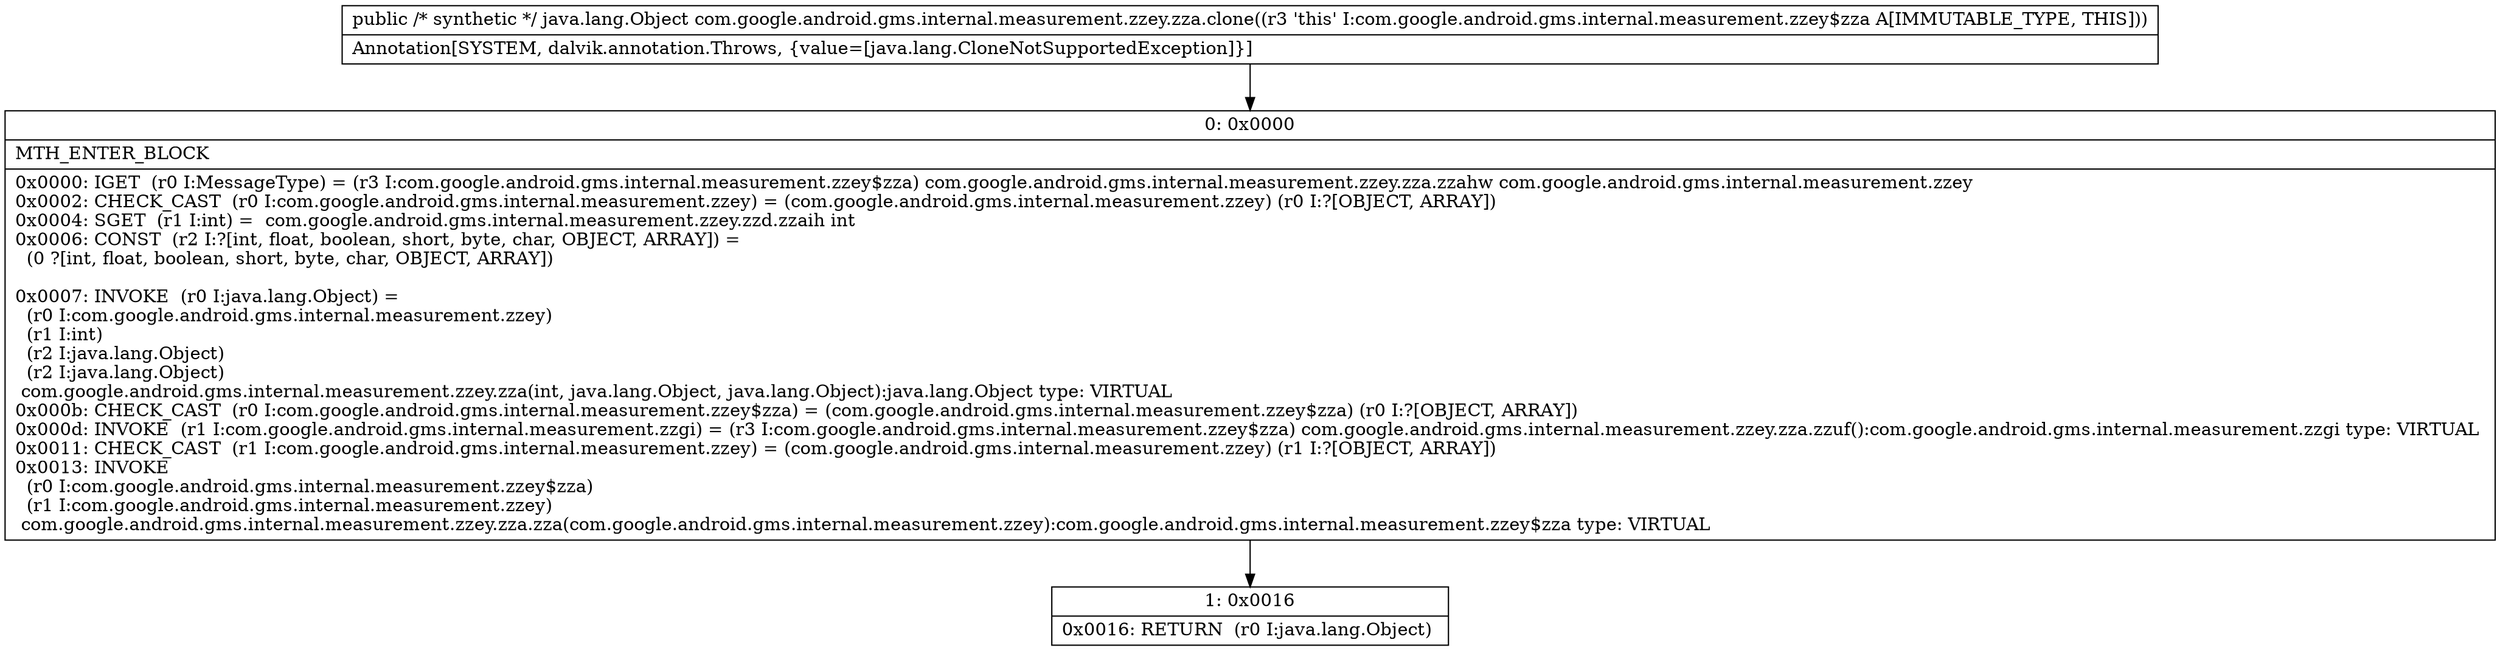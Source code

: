 digraph "CFG forcom.google.android.gms.internal.measurement.zzey.zza.clone()Ljava\/lang\/Object;" {
Node_0 [shape=record,label="{0\:\ 0x0000|MTH_ENTER_BLOCK\l|0x0000: IGET  (r0 I:MessageType) = (r3 I:com.google.android.gms.internal.measurement.zzey$zza) com.google.android.gms.internal.measurement.zzey.zza.zzahw com.google.android.gms.internal.measurement.zzey \l0x0002: CHECK_CAST  (r0 I:com.google.android.gms.internal.measurement.zzey) = (com.google.android.gms.internal.measurement.zzey) (r0 I:?[OBJECT, ARRAY]) \l0x0004: SGET  (r1 I:int) =  com.google.android.gms.internal.measurement.zzey.zzd.zzaih int \l0x0006: CONST  (r2 I:?[int, float, boolean, short, byte, char, OBJECT, ARRAY]) = \l  (0 ?[int, float, boolean, short, byte, char, OBJECT, ARRAY])\l \l0x0007: INVOKE  (r0 I:java.lang.Object) = \l  (r0 I:com.google.android.gms.internal.measurement.zzey)\l  (r1 I:int)\l  (r2 I:java.lang.Object)\l  (r2 I:java.lang.Object)\l com.google.android.gms.internal.measurement.zzey.zza(int, java.lang.Object, java.lang.Object):java.lang.Object type: VIRTUAL \l0x000b: CHECK_CAST  (r0 I:com.google.android.gms.internal.measurement.zzey$zza) = (com.google.android.gms.internal.measurement.zzey$zza) (r0 I:?[OBJECT, ARRAY]) \l0x000d: INVOKE  (r1 I:com.google.android.gms.internal.measurement.zzgi) = (r3 I:com.google.android.gms.internal.measurement.zzey$zza) com.google.android.gms.internal.measurement.zzey.zza.zzuf():com.google.android.gms.internal.measurement.zzgi type: VIRTUAL \l0x0011: CHECK_CAST  (r1 I:com.google.android.gms.internal.measurement.zzey) = (com.google.android.gms.internal.measurement.zzey) (r1 I:?[OBJECT, ARRAY]) \l0x0013: INVOKE  \l  (r0 I:com.google.android.gms.internal.measurement.zzey$zza)\l  (r1 I:com.google.android.gms.internal.measurement.zzey)\l com.google.android.gms.internal.measurement.zzey.zza.zza(com.google.android.gms.internal.measurement.zzey):com.google.android.gms.internal.measurement.zzey$zza type: VIRTUAL \l}"];
Node_1 [shape=record,label="{1\:\ 0x0016|0x0016: RETURN  (r0 I:java.lang.Object) \l}"];
MethodNode[shape=record,label="{public \/* synthetic *\/ java.lang.Object com.google.android.gms.internal.measurement.zzey.zza.clone((r3 'this' I:com.google.android.gms.internal.measurement.zzey$zza A[IMMUTABLE_TYPE, THIS]))  | Annotation[SYSTEM, dalvik.annotation.Throws, \{value=[java.lang.CloneNotSupportedException]\}]\l}"];
MethodNode -> Node_0;
Node_0 -> Node_1;
}

